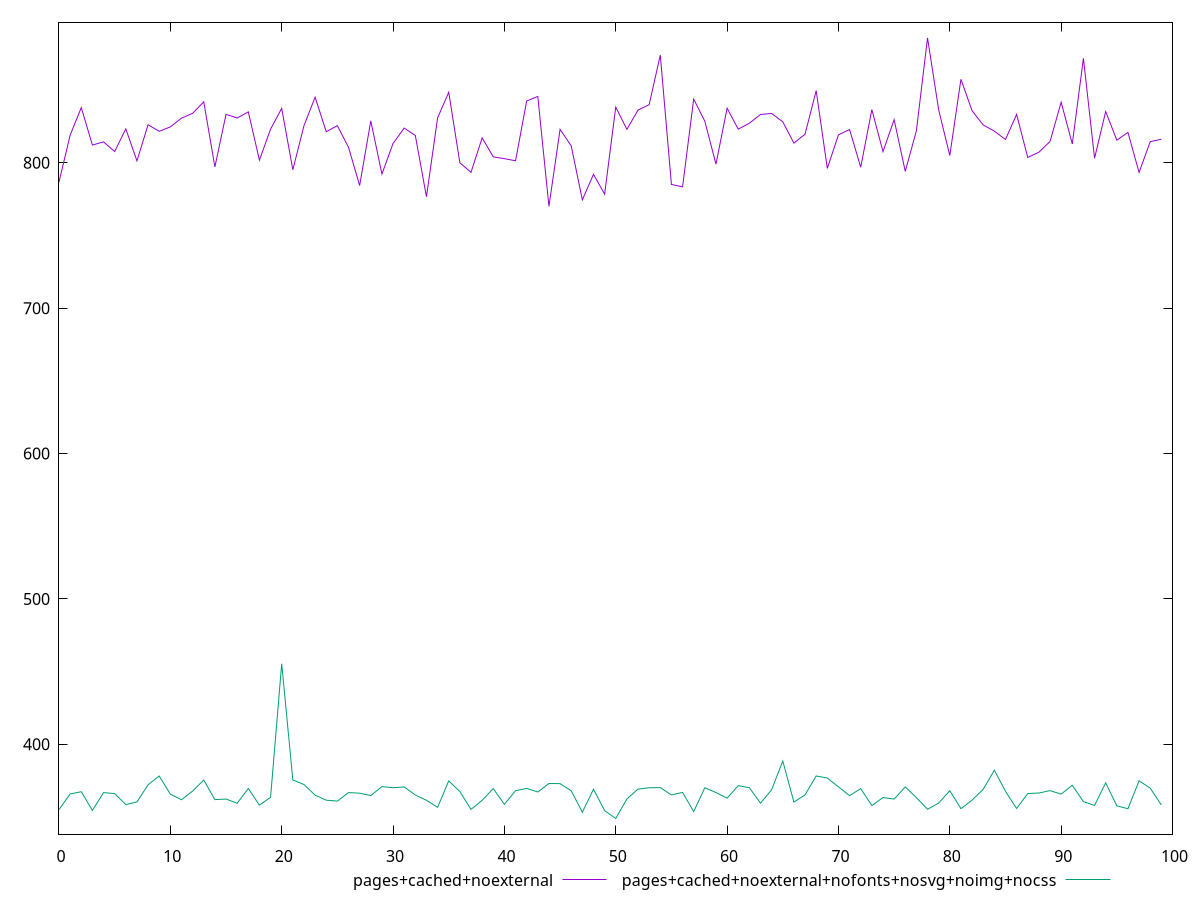 $_pagesCachedNoexternal <<EOF
786.7959999999998
818.9720000000009
837.9440000000002
812.1920000000005
814.3720000000004
807.7120000000001
823.3279999999993
801.2959999999995
826.1400000000001
821.6320000000002
824.6920000000009
830.688
834.0440000000003
841.9199999999997
797.1440000000009
833.2919999999999
830.7840000000001
834.9999999999997
801.7759999999998
823.1320000000007
837.4040000000005
795.1600000000002
825.5080000000004
845.104
821.3599999999997
825.4960000000005
810.6199999999999
784.3439999999996
828.8320000000008
792.2479999999994
813.2559999999995
823.8560000000004
818.7720000000008
776.5920000000006
830.8440000000004
848.5000000000011
799.9800000000009
793.4120000000006
817.1040000000013
804.0560000000006
802.8280000000007
801.3880000000001
842.4600000000007
845.62
770.0079999999998
822.9880000000002
811.6039999999999
774.4920000000008
792.0400000000005
778.44
838.2680000000004
822.9960000000001
836.2560000000001
839.9120000000006
874.068
785.1079999999996
783.4200000000001
843.7920000000001
828.5759999999993
799.0480000000003
837.5399999999998
823.1240000000006
827.2079999999995
833.2120000000016
833.9239999999995
828.1840000000001
813.5240000000006
819.6640000000003
849.6120000000006
796.1359999999997
819.2280000000001
822.8680000000004
796.916
836.596
807.6719999999997
829.6520000000003
794.0799999999996
822.0080000000007
885.884
836.4439999999995
804.9679999999997
857.4199999999997
835.8080000000002
825.980000000001
821.7680000000009
815.9720000000007
833.2559999999997
803.648
807.2359999999999
814.6320000000001
841.6440000000009
812.9640000000009
871.8839999999996
803.1039999999996
835.2239999999999
815.5560000000002
820.8920000000002
793.3199999999999
814.5440000000008
816.1839999999995
EOF
$_pagesCachedNoexternalNofontsNosvgNoimgNocss <<EOF
355.08799999999997
365.832
367.3839999999999
354.5080000000001
366.7759999999999
366.07600000000014
358.56399999999996
360.3280000000001
372.19200000000023
378.18000000000006
365.73999999999995
361.864
367.84000000000003
375.41600000000005
361.9560000000001
362.33599999999996
359.4520000000003
369.61600000000004
358.1200000000001
363.5639999999999
455.44399999999996
375.47600000000006
372.34799999999996
365.00400000000013
361.5640000000001
360.9359999999999
366.79200000000014
366.36400000000003
364.7120000000001
370.8840000000001
370.14400000000006
370.67599999999993
365.1079999999999
361.504
356.6359999999999
374.80800000000005
367.51200000000006
355.21999999999997
361.5000000000001
369.504
358.71600000000007
368.08
369.6400000000001
367.188
373.0560000000002
372.936
368.00000000000006
353.28000000000003
369.08000000000004
354.38400000000007
348.948
362.3720000000002
369.172
370.112
370.20399999999995
365.1920000000001
366.888
353.72
370.1119999999999
366.82400000000007
362.9520000000001
371.5640000000001
370.09999999999997
359.54400000000015
368.7279999999999
388.50400000000013
360.24800000000005
365.1919999999999
378.21200000000005
376.80400000000014
370.708
364.67200000000014
369.5040000000001
357.84799999999996
363.37600000000003
362.316
370.6960000000001
363.284
355.3240000000001
359.56799999999987
368.092
355.74800000000016
361.5880000000002
369.06000000000006
382.176
367.6800000000003
355.844
366.14
366.488
368.13199999999995
365.732
371.80000000000007
360.59599999999995
357.95200000000006
373.4839999999999
357.672
355.68
374.90400000000017
369.8280000000001
358.2640000000001
EOF
set key outside below
set terminal pngcairo
set output "report_00006_2020-11-02T20-21-41.718Z/mainthread-work-breakdown/mainthread-work-breakdown_pages+cached+noexternal_pages+cached+noexternal+nofonts+nosvg+noimg+nocss.png"
set yrange [338.20928:896.6227200000001]
plot $_pagesCachedNoexternal title "pages+cached+noexternal" with line ,$_pagesCachedNoexternalNofontsNosvgNoimgNocss title "pages+cached+noexternal+nofonts+nosvg+noimg+nocss" with line ,